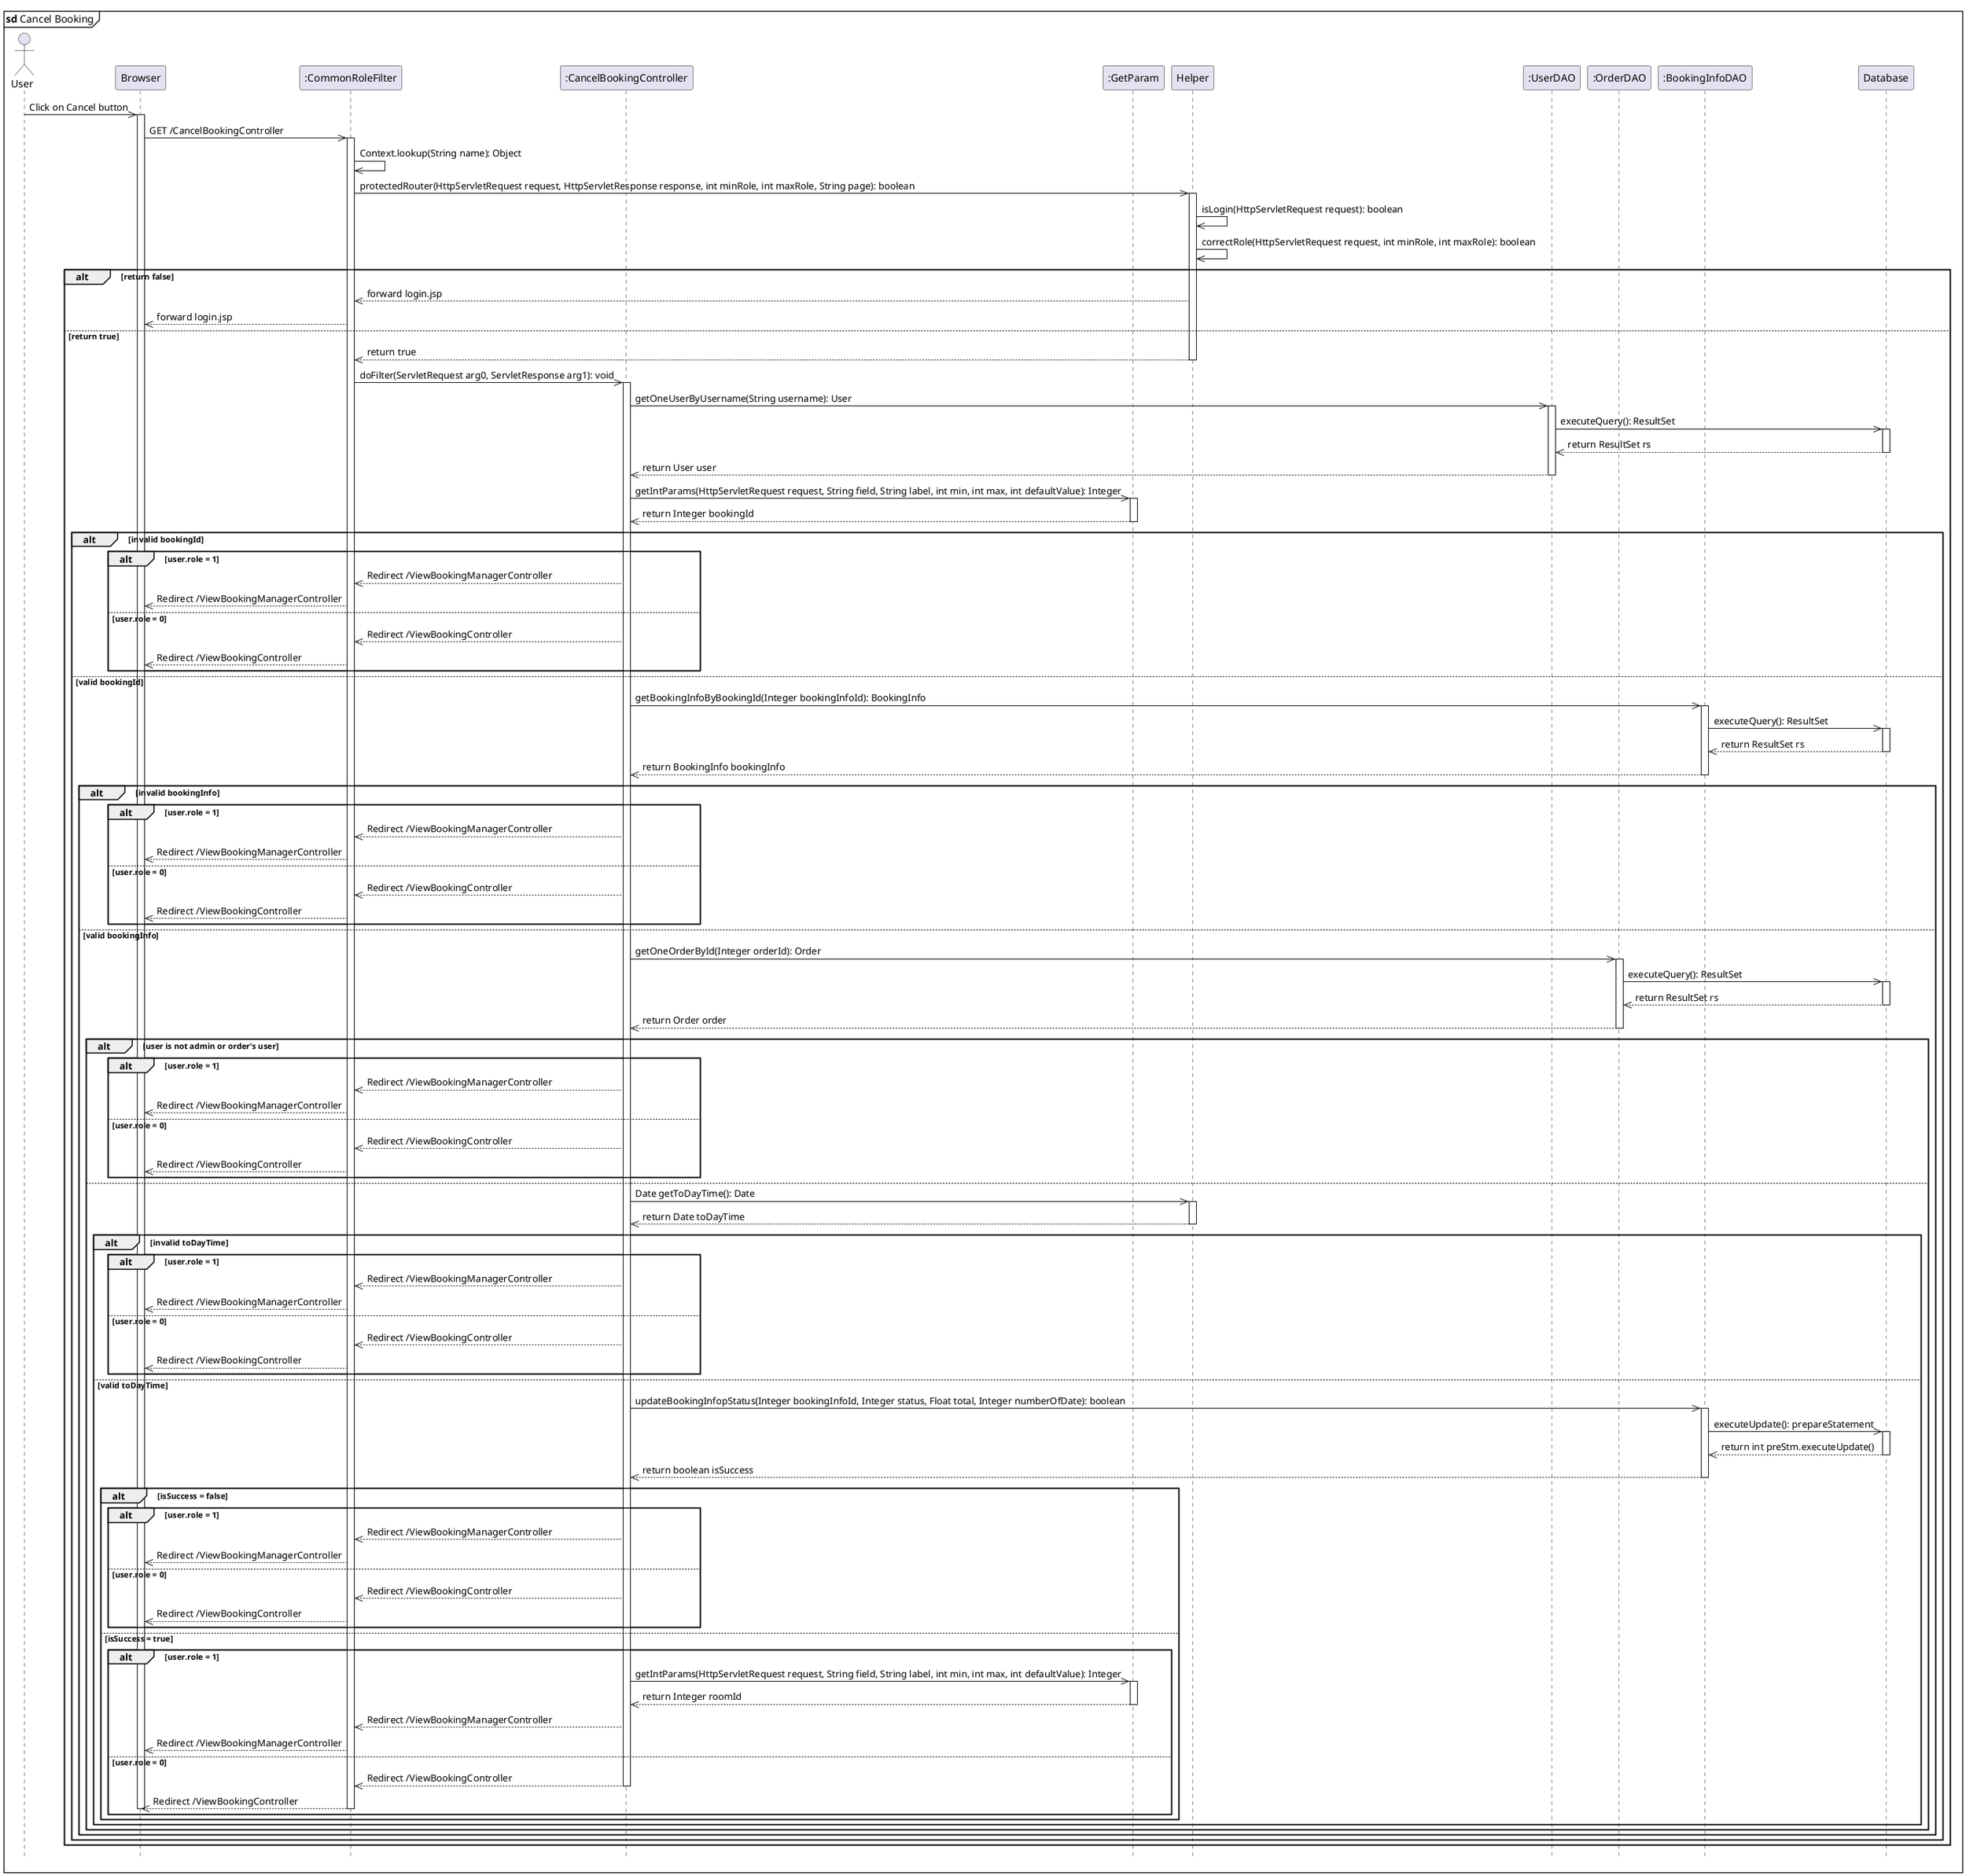 @startuml cancelBooking

hide footbox
mainframe <b>sd</b> Cancel Booking
actor User
participant "Browser" as Browser
participant ":CommonRoleFilter" as CommonRoleFilter
participant ":CancelBookingController" as CancelBookingController
participant ":GetParam" as GetParam
participant "Helper" as Helper
participant ":UserDAO" as UserDAO
participant ":OrderDAO" as OrderDAO
participant ":BookingInfoDAO" as BookingInfoDAO
participant "Database" as DB


User ->> Browser: Click on Cancel button
activate Browser

Browser ->> CommonRoleFilter: GET /CancelBookingController
activate CommonRoleFilter
CommonRoleFilter ->> CommonRoleFilter: Context.lookup(String name): Object
CommonRoleFilter ->> Helper: protectedRouter(HttpServletRequest request, HttpServletResponse response, int minRole, int maxRole, String page): boolean
activate Helper
Helper ->> Helper: isLogin(HttpServletRequest request): boolean
Helper ->> Helper: correctRole(HttpServletRequest request, int minRole, int maxRole): boolean
alt return false 
    Helper -->> CommonRoleFilter: forward login.jsp
    CommonRoleFilter -->> Browser: forward login.jsp
else return true
    Helper -->> CommonRoleFilter: return true
    deactivate Helper
    CommonRoleFilter ->> CancelBookingController: doFilter(ServletRequest arg0, ServletResponse arg1): void
    activate CancelBookingController
    CancelBookingController ->> UserDAO: getOneUserByUsername(String username): User
    activate UserDAO
    UserDAO ->> DB: executeQuery(): ResultSet
    activate DB
    DB -->> UserDAO: return ResultSet rs
    deactivate DB
    UserDAO -->> CancelBookingController: return User user
    deactivate UserDAO
    CancelBookingController ->> GetParam: getIntParams(HttpServletRequest request, String field, String label, int min, int max, int defaultValue): Integer   
    activate GetParam
    GetParam -->> CancelBookingController: return Integer bookingId
    deactivate GetParam
    alt invalid bookingId
        alt user.role = 1
            CancelBookingController -->> CommonRoleFilter: Redirect /ViewBookingManagerController
            CommonRoleFilter -->> Browser: Redirect /ViewBookingManagerController
        else user.role = 0
            CancelBookingController -->> CommonRoleFilter: Redirect /ViewBookingController
            CommonRoleFilter -->> Browser: Redirect /ViewBookingController
        end
    else valid bookingId
        CancelBookingController ->> BookingInfoDAO: getBookingInfoByBookingId(Integer bookingInfoId): BookingInfo
        activate BookingInfoDAO
        BookingInfoDAO ->> DB: executeQuery(): ResultSet
        activate DB
        DB -->> BookingInfoDAO: return ResultSet rs
        deactivate DB
        BookingInfoDAO -->> CancelBookingController: return BookingInfo bookingInfo
        deactivate BookingInfoDAO
        alt invalid bookingInfo
            alt user.role = 1
                CancelBookingController -->> CommonRoleFilter: Redirect /ViewBookingManagerController
                CommonRoleFilter -->> Browser: Redirect /ViewBookingManagerController
            else user.role = 0
                CancelBookingController -->> CommonRoleFilter: Redirect /ViewBookingController
                CommonRoleFilter -->> Browser: Redirect /ViewBookingController
            end
        else valid bookingInfo
            CancelBookingController ->> OrderDAO: getOneOrderById(Integer orderId): Order
            activate OrderDAO
            OrderDAO ->> DB: executeQuery(): ResultSet
            activate DB
            DB -->> OrderDAO: return ResultSet rs
            deactivate DB
            OrderDAO -->> CancelBookingController: return Order order
            deactivate OrderDAO
            alt user is not admin or order's user
                alt user.role = 1
                    CancelBookingController -->> CommonRoleFilter: Redirect /ViewBookingManagerController
                    CommonRoleFilter -->> Browser: Redirect /ViewBookingManagerController
                else user.role = 0
                    CancelBookingController -->> CommonRoleFilter: Redirect /ViewBookingController
                    CommonRoleFilter -->> Browser: Redirect /ViewBookingController
                end
            else
                CancelBookingController ->> Helper: Date getToDayTime(): Date
                activate Helper
                Helper -->> CancelBookingController: return Date toDayTime
                deactivate Helper
                alt invalid toDayTime
                    alt user.role = 1
                        CancelBookingController -->> CommonRoleFilter: Redirect /ViewBookingManagerController
                        CommonRoleFilter -->> Browser: Redirect /ViewBookingManagerController
                    else user.role = 0
                        CancelBookingController -->> CommonRoleFilter: Redirect /ViewBookingController
                        CommonRoleFilter -->> Browser: Redirect /ViewBookingController
                    end
                else valid toDayTime
                    CancelBookingController ->> BookingInfoDAO: updateBookingInfopStatus(Integer bookingInfoId, Integer status, Float total, Integer numberOfDate): boolean
                    activate BookingInfoDAO
                    BookingInfoDAO ->> DB: executeUpdate(): prepareStatement 
                    activate DB
                    DB -->> BookingInfoDAO: return int preStm.executeUpdate()
                    deactivate DB
                    BookingInfoDAO -->> CancelBookingController: return boolean isSuccess
                    deactivate BookingInfoDAO
                    alt isSuccess = false
                        alt user.role = 1
                            CancelBookingController -->> CommonRoleFilter: Redirect /ViewBookingManagerController
                            CommonRoleFilter -->> Browser: Redirect /ViewBookingManagerController
                        else user.role = 0
                            CancelBookingController -->> CommonRoleFilter: Redirect /ViewBookingController
                            CommonRoleFilter -->> Browser: Redirect /ViewBookingController
                        end
                    else isSuccess = true
                        alt user.role = 1
                            CancelBookingController ->> GetParam: getIntParams(HttpServletRequest request, String field, String label, int min, int max, int defaultValue): Integer   
                            activate GetParam
                            GetParam -->> CancelBookingController: return Integer roomId
                            deactivate GetParam
                            CancelBookingController -->> CommonRoleFilter: Redirect /ViewBookingManagerController
                            CommonRoleFilter -->> Browser: Redirect /ViewBookingManagerController
                        else user.role = 0
                            CancelBookingController -->> CommonRoleFilter: Redirect /ViewBookingController
                            deactivate CancelBookingController
                            CommonRoleFilter -->> Browser: Redirect /ViewBookingController
                            deactivate CommonRoleFilter
                            deactivate Browser
                        end
                    end
                end
            end
        end
    end
end
@enduml
                    
